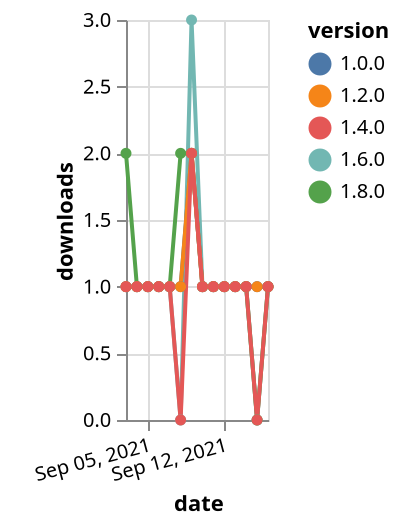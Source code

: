 {"$schema": "https://vega.github.io/schema/vega-lite/v5.json", "description": "A simple bar chart with embedded data.", "data": {"values": [{"date": "2021-09-03", "total": 201, "delta": 1, "version": "1.6.0"}, {"date": "2021-09-04", "total": 202, "delta": 1, "version": "1.6.0"}, {"date": "2021-09-05", "total": 203, "delta": 1, "version": "1.6.0"}, {"date": "2021-09-06", "total": 204, "delta": 1, "version": "1.6.0"}, {"date": "2021-09-07", "total": 205, "delta": 1, "version": "1.6.0"}, {"date": "2021-09-08", "total": 205, "delta": 0, "version": "1.6.0"}, {"date": "2021-09-09", "total": 208, "delta": 3, "version": "1.6.0"}, {"date": "2021-09-10", "total": 209, "delta": 1, "version": "1.6.0"}, {"date": "2021-09-11", "total": 210, "delta": 1, "version": "1.6.0"}, {"date": "2021-09-12", "total": 211, "delta": 1, "version": "1.6.0"}, {"date": "2021-09-13", "total": 212, "delta": 1, "version": "1.6.0"}, {"date": "2021-09-14", "total": 213, "delta": 1, "version": "1.6.0"}, {"date": "2021-09-15", "total": 213, "delta": 0, "version": "1.6.0"}, {"date": "2021-09-16", "total": 214, "delta": 1, "version": "1.6.0"}, {"date": "2021-09-03", "total": 131, "delta": 2, "version": "1.8.0"}, {"date": "2021-09-04", "total": 132, "delta": 1, "version": "1.8.0"}, {"date": "2021-09-05", "total": 133, "delta": 1, "version": "1.8.0"}, {"date": "2021-09-06", "total": 134, "delta": 1, "version": "1.8.0"}, {"date": "2021-09-07", "total": 135, "delta": 1, "version": "1.8.0"}, {"date": "2021-09-08", "total": 137, "delta": 2, "version": "1.8.0"}, {"date": "2021-09-09", "total": 139, "delta": 2, "version": "1.8.0"}, {"date": "2021-09-10", "total": 140, "delta": 1, "version": "1.8.0"}, {"date": "2021-09-11", "total": 141, "delta": 1, "version": "1.8.0"}, {"date": "2021-09-12", "total": 142, "delta": 1, "version": "1.8.0"}, {"date": "2021-09-13", "total": 143, "delta": 1, "version": "1.8.0"}, {"date": "2021-09-14", "total": 144, "delta": 1, "version": "1.8.0"}, {"date": "2021-09-15", "total": 144, "delta": 0, "version": "1.8.0"}, {"date": "2021-09-16", "total": 145, "delta": 1, "version": "1.8.0"}, {"date": "2021-09-03", "total": 203, "delta": 1, "version": "1.0.0"}, {"date": "2021-09-04", "total": 204, "delta": 1, "version": "1.0.0"}, {"date": "2021-09-05", "total": 205, "delta": 1, "version": "1.0.0"}, {"date": "2021-09-06", "total": 206, "delta": 1, "version": "1.0.0"}, {"date": "2021-09-07", "total": 207, "delta": 1, "version": "1.0.0"}, {"date": "2021-09-08", "total": 208, "delta": 1, "version": "1.0.0"}, {"date": "2021-09-09", "total": 210, "delta": 2, "version": "1.0.0"}, {"date": "2021-09-10", "total": 211, "delta": 1, "version": "1.0.0"}, {"date": "2021-09-11", "total": 212, "delta": 1, "version": "1.0.0"}, {"date": "2021-09-12", "total": 213, "delta": 1, "version": "1.0.0"}, {"date": "2021-09-13", "total": 214, "delta": 1, "version": "1.0.0"}, {"date": "2021-09-14", "total": 215, "delta": 1, "version": "1.0.0"}, {"date": "2021-09-15", "total": 216, "delta": 1, "version": "1.0.0"}, {"date": "2021-09-16", "total": 217, "delta": 1, "version": "1.0.0"}, {"date": "2021-09-03", "total": 191, "delta": 1, "version": "1.2.0"}, {"date": "2021-09-04", "total": 192, "delta": 1, "version": "1.2.0"}, {"date": "2021-09-05", "total": 193, "delta": 1, "version": "1.2.0"}, {"date": "2021-09-06", "total": 194, "delta": 1, "version": "1.2.0"}, {"date": "2021-09-07", "total": 195, "delta": 1, "version": "1.2.0"}, {"date": "2021-09-08", "total": 196, "delta": 1, "version": "1.2.0"}, {"date": "2021-09-09", "total": 198, "delta": 2, "version": "1.2.0"}, {"date": "2021-09-10", "total": 199, "delta": 1, "version": "1.2.0"}, {"date": "2021-09-11", "total": 200, "delta": 1, "version": "1.2.0"}, {"date": "2021-09-12", "total": 201, "delta": 1, "version": "1.2.0"}, {"date": "2021-09-13", "total": 202, "delta": 1, "version": "1.2.0"}, {"date": "2021-09-14", "total": 203, "delta": 1, "version": "1.2.0"}, {"date": "2021-09-15", "total": 204, "delta": 1, "version": "1.2.0"}, {"date": "2021-09-16", "total": 205, "delta": 1, "version": "1.2.0"}, {"date": "2021-09-03", "total": 172, "delta": 1, "version": "1.4.0"}, {"date": "2021-09-04", "total": 173, "delta": 1, "version": "1.4.0"}, {"date": "2021-09-05", "total": 174, "delta": 1, "version": "1.4.0"}, {"date": "2021-09-06", "total": 175, "delta": 1, "version": "1.4.0"}, {"date": "2021-09-07", "total": 176, "delta": 1, "version": "1.4.0"}, {"date": "2021-09-08", "total": 176, "delta": 0, "version": "1.4.0"}, {"date": "2021-09-09", "total": 178, "delta": 2, "version": "1.4.0"}, {"date": "2021-09-10", "total": 179, "delta": 1, "version": "1.4.0"}, {"date": "2021-09-11", "total": 180, "delta": 1, "version": "1.4.0"}, {"date": "2021-09-12", "total": 181, "delta": 1, "version": "1.4.0"}, {"date": "2021-09-13", "total": 182, "delta": 1, "version": "1.4.0"}, {"date": "2021-09-14", "total": 183, "delta": 1, "version": "1.4.0"}, {"date": "2021-09-15", "total": 183, "delta": 0, "version": "1.4.0"}, {"date": "2021-09-16", "total": 184, "delta": 1, "version": "1.4.0"}]}, "width": "container", "mark": {"type": "line", "point": {"filled": true}}, "encoding": {"x": {"field": "date", "type": "temporal", "timeUnit": "yearmonthdate", "title": "date", "axis": {"labelAngle": -15}}, "y": {"field": "delta", "type": "quantitative", "title": "downloads"}, "color": {"field": "version", "type": "nominal"}, "tooltip": {"field": "delta"}}}